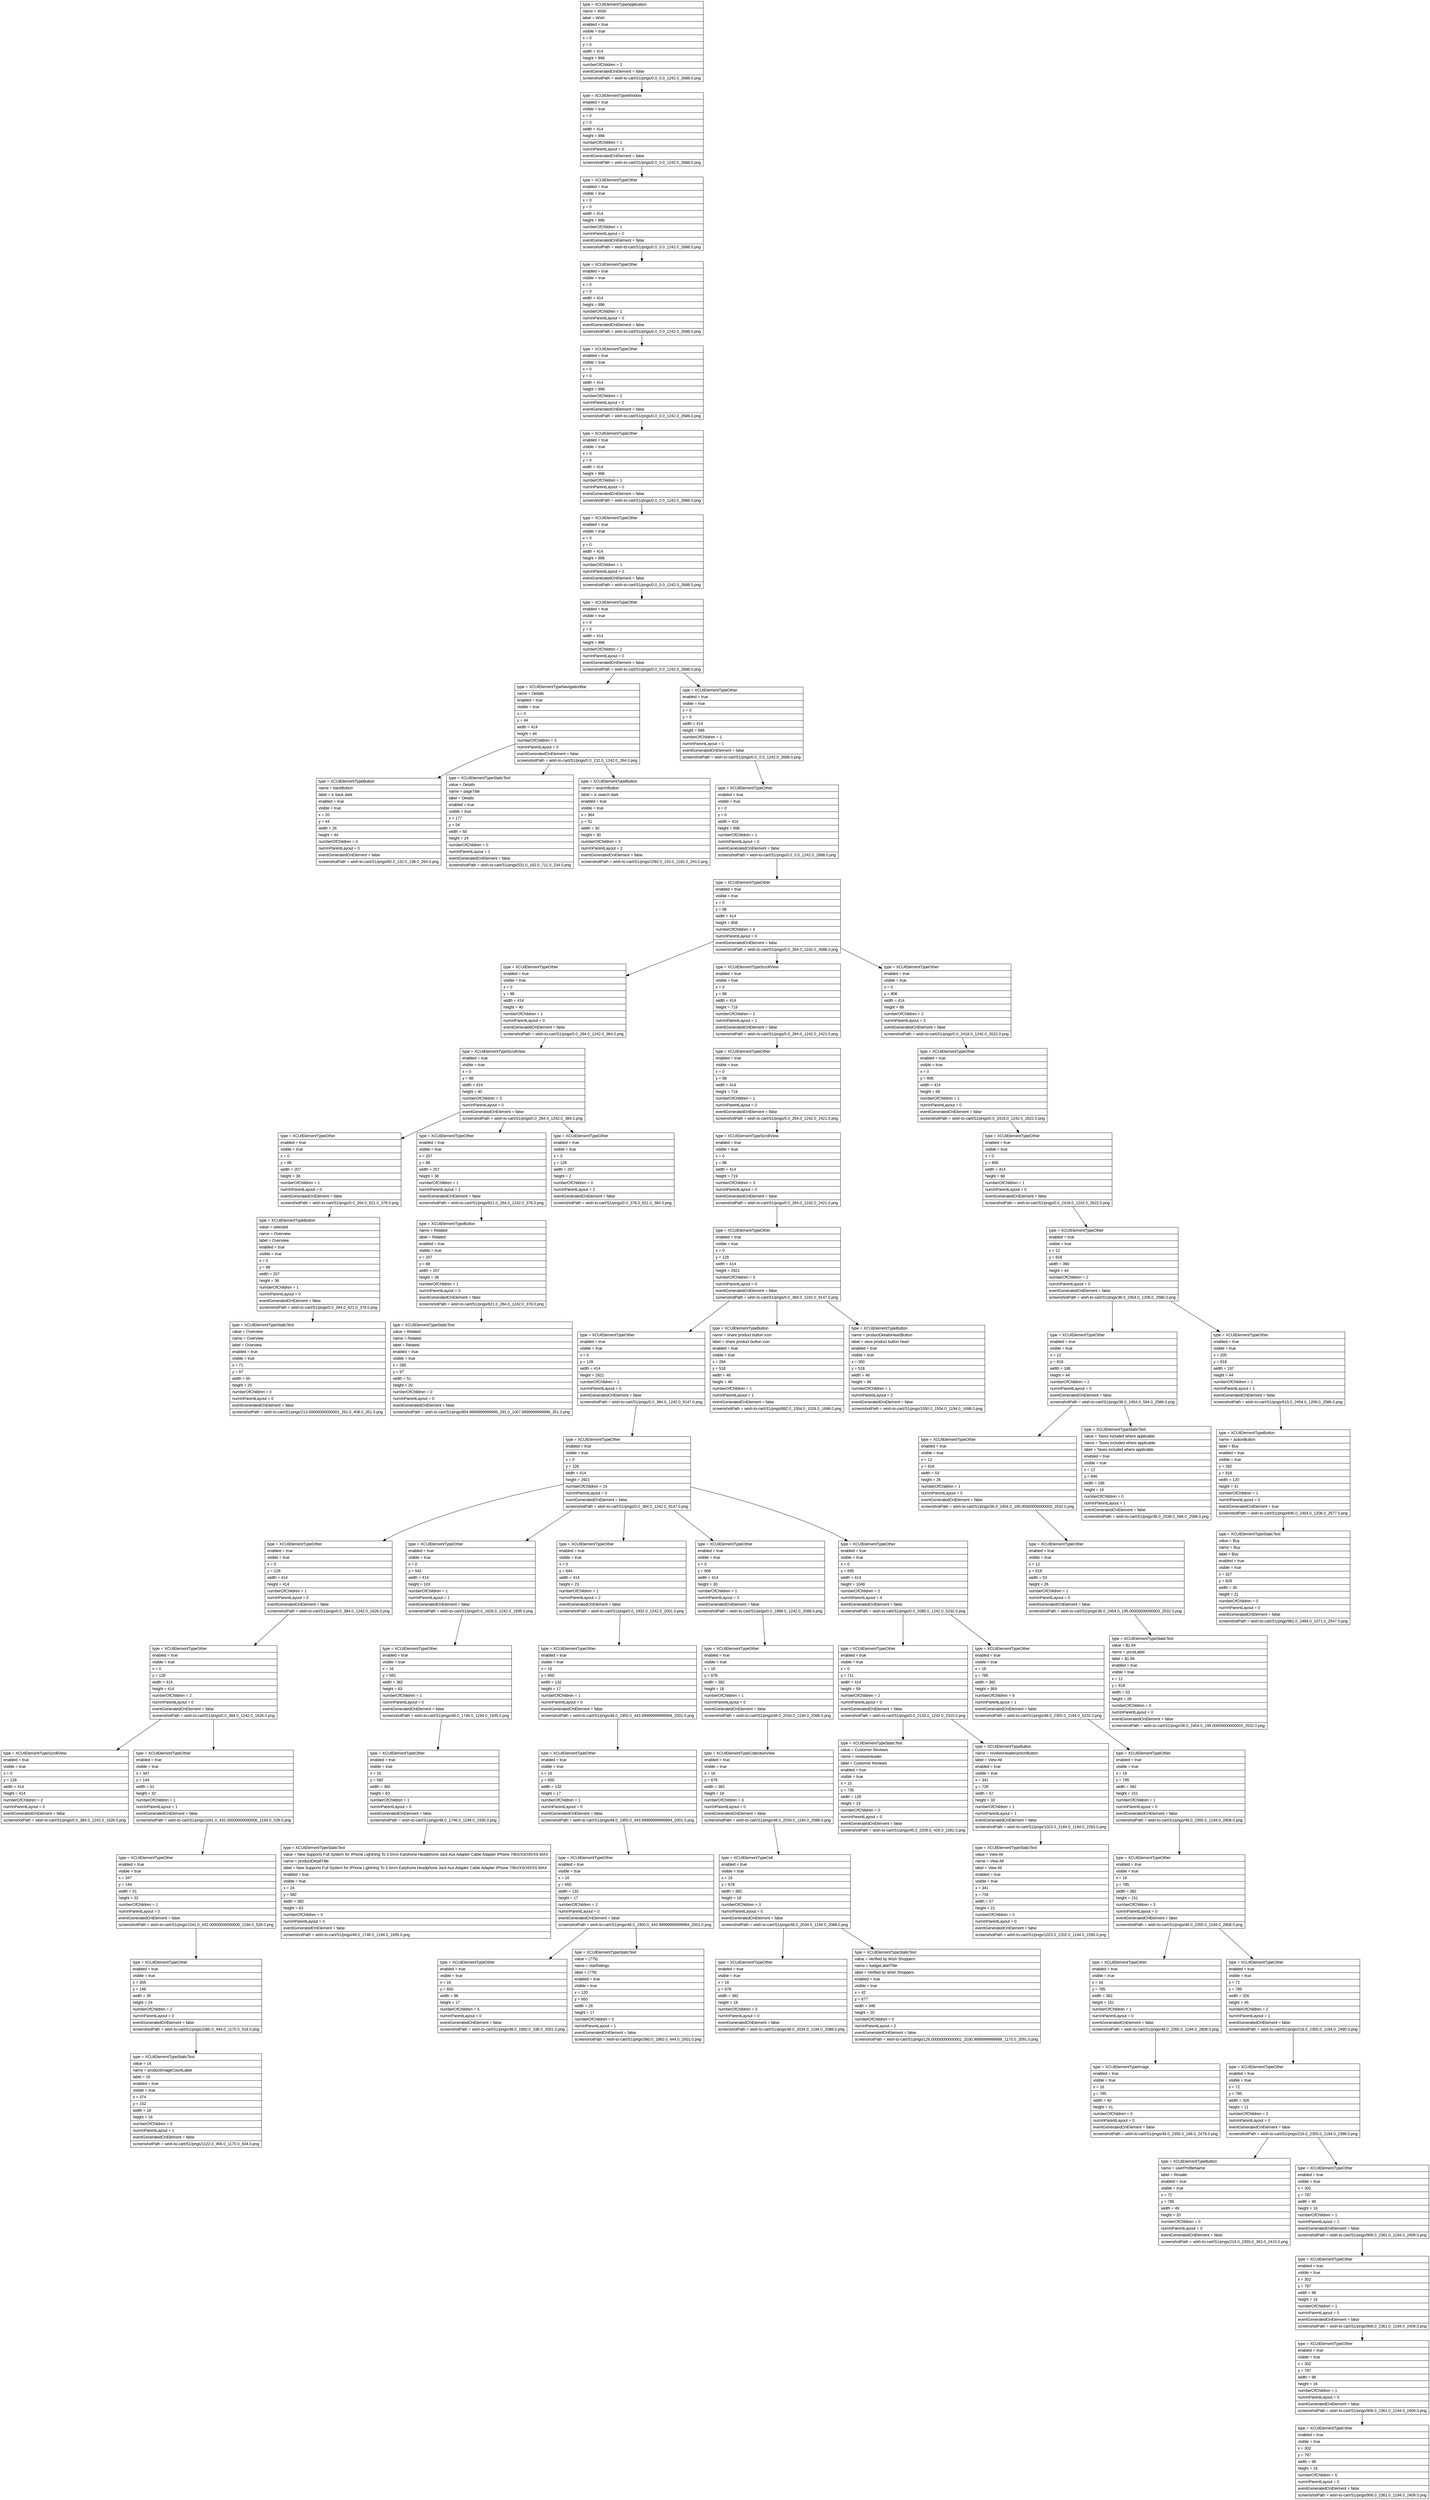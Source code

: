 digraph Layout {

	node [shape=record fontname=Arial];

	0	[label="{type = XCUIElementTypeApplication\l|name = Wish\l|label = Wish\l|enabled = true\l|visible = true\l|x = 0\l|y = 0\l|width = 414\l|height = 896\l|numberOfChildren = 2\l|eventGeneratedOnElement = false \l|screenshotPath = wish-to-cart/S1/pngs/0.0_0.0_1242.0_2688.0.png\l}"]
	1	[label="{type = XCUIElementTypeWindow\l|enabled = true\l|visible = true\l|x = 0\l|y = 0\l|width = 414\l|height = 896\l|numberOfChildren = 1\l|numInParentLayout = 0\l|eventGeneratedOnElement = false \l|screenshotPath = wish-to-cart/S1/pngs/0.0_0.0_1242.0_2688.0.png\l}"]
	2	[label="{type = XCUIElementTypeOther\l|enabled = true\l|visible = true\l|x = 0\l|y = 0\l|width = 414\l|height = 896\l|numberOfChildren = 1\l|numInParentLayout = 0\l|eventGeneratedOnElement = false \l|screenshotPath = wish-to-cart/S1/pngs/0.0_0.0_1242.0_2688.0.png\l}"]
	3	[label="{type = XCUIElementTypeOther\l|enabled = true\l|visible = true\l|x = 0\l|y = 0\l|width = 414\l|height = 896\l|numberOfChildren = 1\l|numInParentLayout = 0\l|eventGeneratedOnElement = false \l|screenshotPath = wish-to-cart/S1/pngs/0.0_0.0_1242.0_2688.0.png\l}"]
	4	[label="{type = XCUIElementTypeOther\l|enabled = true\l|visible = true\l|x = 0\l|y = 0\l|width = 414\l|height = 896\l|numberOfChildren = 2\l|numInParentLayout = 0\l|eventGeneratedOnElement = false \l|screenshotPath = wish-to-cart/S1/pngs/0.0_0.0_1242.0_2688.0.png\l}"]
	5	[label="{type = XCUIElementTypeOther\l|enabled = true\l|visible = true\l|x = 0\l|y = 0\l|width = 414\l|height = 896\l|numberOfChildren = 1\l|numInParentLayout = 0\l|eventGeneratedOnElement = false \l|screenshotPath = wish-to-cart/S1/pngs/0.0_0.0_1242.0_2688.0.png\l}"]
	6	[label="{type = XCUIElementTypeOther\l|enabled = true\l|visible = true\l|x = 0\l|y = 0\l|width = 414\l|height = 896\l|numberOfChildren = 1\l|numInParentLayout = 0\l|eventGeneratedOnElement = false \l|screenshotPath = wish-to-cart/S1/pngs/0.0_0.0_1242.0_2688.0.png\l}"]
	7	[label="{type = XCUIElementTypeOther\l|enabled = true\l|visible = true\l|x = 0\l|y = 0\l|width = 414\l|height = 896\l|numberOfChildren = 2\l|numInParentLayout = 0\l|eventGeneratedOnElement = false \l|screenshotPath = wish-to-cart/S1/pngs/0.0_0.0_1242.0_2688.0.png\l}"]
	8	[label="{type = XCUIElementTypeNavigationBar\l|name = Details\l|enabled = true\l|visible = true\l|x = 0\l|y = 44\l|width = 414\l|height = 44\l|numberOfChildren = 3\l|numInParentLayout = 0\l|eventGeneratedOnElement = false \l|screenshotPath = wish-to-cart/S1/pngs/0.0_132.0_1242.0_264.0.png\l}"]
	9	[label="{type = XCUIElementTypeOther\l|enabled = true\l|visible = true\l|x = 0\l|y = 0\l|width = 414\l|height = 896\l|numberOfChildren = 1\l|numInParentLayout = 1\l|eventGeneratedOnElement = false \l|screenshotPath = wish-to-cart/S1/pngs/0.0_0.0_1242.0_2688.0.png\l}"]
	10	[label="{type = XCUIElementTypeButton\l|name = backButton\l|label = ic back dark\l|enabled = true\l|visible = true\l|x = 20\l|y = 44\l|width = 26\l|height = 44\l|numberOfChildren = 0\l|numInParentLayout = 0\l|eventGeneratedOnElement = false \l|screenshotPath = wish-to-cart/S1/pngs/60.0_132.0_138.0_264.0.png\l}"]
	11	[label="{type = XCUIElementTypeStaticText\l|value = Details\l|name = pageTitle\l|label = Details\l|enabled = true\l|visible = true\l|x = 177\l|y = 54\l|width = 60\l|height = 24\l|numberOfChildren = 0\l|numInParentLayout = 1\l|eventGeneratedOnElement = false \l|screenshotPath = wish-to-cart/S1/pngs/531.0_162.0_711.0_234.0.png\l}"]
	12	[label="{type = XCUIElementTypeButton\l|name = searchButton\l|label = ic search dark\l|enabled = true\l|visible = true\l|x = 364\l|y = 51\l|width = 30\l|height = 30\l|numberOfChildren = 0\l|numInParentLayout = 2\l|eventGeneratedOnElement = false \l|screenshotPath = wish-to-cart/S1/pngs/1092.0_153.0_1182.0_243.0.png\l}"]
	13	[label="{type = XCUIElementTypeOther\l|enabled = true\l|visible = true\l|x = 0\l|y = 0\l|width = 414\l|height = 896\l|numberOfChildren = 1\l|numInParentLayout = 0\l|eventGeneratedOnElement = false \l|screenshotPath = wish-to-cart/S1/pngs/0.0_0.0_1242.0_2688.0.png\l}"]
	14	[label="{type = XCUIElementTypeOther\l|enabled = true\l|visible = true\l|x = 0\l|y = 88\l|width = 414\l|height = 808\l|numberOfChildren = 4\l|numInParentLayout = 0\l|eventGeneratedOnElement = false \l|screenshotPath = wish-to-cart/S1/pngs/0.0_264.0_1242.0_2688.0.png\l}"]
	15	[label="{type = XCUIElementTypeOther\l|enabled = true\l|visible = true\l|x = 0\l|y = 88\l|width = 414\l|height = 40\l|numberOfChildren = 1\l|numInParentLayout = 0\l|eventGeneratedOnElement = false \l|screenshotPath = wish-to-cart/S1/pngs/0.0_264.0_1242.0_384.0.png\l}"]
	16	[label="{type = XCUIElementTypeScrollView\l|enabled = true\l|visible = true\l|x = 0\l|y = 88\l|width = 414\l|height = 719\l|numberOfChildren = 2\l|numInParentLayout = 1\l|eventGeneratedOnElement = false \l|screenshotPath = wish-to-cart/S1/pngs/0.0_264.0_1242.0_2421.0.png\l}"]
	17	[label="{type = XCUIElementTypeOther\l|enabled = true\l|visible = true\l|x = 0\l|y = 806\l|width = 414\l|height = 68\l|numberOfChildren = 2\l|numInParentLayout = 3\l|eventGeneratedOnElement = false \l|screenshotPath = wish-to-cart/S1/pngs/0.0_2418.0_1242.0_2622.0.png\l}"]
	18	[label="{type = XCUIElementTypeScrollView\l|enabled = true\l|visible = true\l|x = 0\l|y = 88\l|width = 414\l|height = 40\l|numberOfChildren = 3\l|numInParentLayout = 0\l|eventGeneratedOnElement = false \l|screenshotPath = wish-to-cart/S1/pngs/0.0_264.0_1242.0_384.0.png\l}"]
	19	[label="{type = XCUIElementTypeOther\l|enabled = true\l|visible = true\l|x = 0\l|y = 88\l|width = 414\l|height = 719\l|numberOfChildren = 1\l|numInParentLayout = 0\l|eventGeneratedOnElement = false \l|screenshotPath = wish-to-cart/S1/pngs/0.0_264.0_1242.0_2421.0.png\l}"]
	20	[label="{type = XCUIElementTypeOther\l|enabled = true\l|visible = true\l|x = 0\l|y = 806\l|width = 414\l|height = 68\l|numberOfChildren = 1\l|numInParentLayout = 0\l|eventGeneratedOnElement = false \l|screenshotPath = wish-to-cart/S1/pngs/0.0_2418.0_1242.0_2622.0.png\l}"]
	21	[label="{type = XCUIElementTypeOther\l|enabled = true\l|visible = true\l|x = 0\l|y = 88\l|width = 207\l|height = 38\l|numberOfChildren = 1\l|numInParentLayout = 0\l|eventGeneratedOnElement = false \l|screenshotPath = wish-to-cart/S1/pngs/0.0_264.0_621.0_378.0.png\l}"]
	22	[label="{type = XCUIElementTypeOther\l|enabled = true\l|visible = true\l|x = 207\l|y = 88\l|width = 207\l|height = 38\l|numberOfChildren = 1\l|numInParentLayout = 1\l|eventGeneratedOnElement = false \l|screenshotPath = wish-to-cart/S1/pngs/621.0_264.0_1242.0_378.0.png\l}"]
	23	[label="{type = XCUIElementTypeOther\l|enabled = true\l|visible = true\l|x = 0\l|y = 126\l|width = 207\l|height = 2\l|numberOfChildren = 0\l|numInParentLayout = 2\l|eventGeneratedOnElement = false \l|screenshotPath = wish-to-cart/S1/pngs/0.0_378.0_621.0_384.0.png\l}"]
	24	[label="{type = XCUIElementTypeScrollView\l|enabled = true\l|visible = true\l|x = 0\l|y = 88\l|width = 414\l|height = 719\l|numberOfChildren = 3\l|numInParentLayout = 0\l|eventGeneratedOnElement = false \l|screenshotPath = wish-to-cart/S1/pngs/0.0_264.0_1242.0_2421.0.png\l}"]
	25	[label="{type = XCUIElementTypeOther\l|enabled = true\l|visible = true\l|x = 0\l|y = 806\l|width = 414\l|height = 68\l|numberOfChildren = 1\l|numInParentLayout = 0\l|eventGeneratedOnElement = false \l|screenshotPath = wish-to-cart/S1/pngs/0.0_2418.0_1242.0_2622.0.png\l}"]
	26	[label="{type = XCUIElementTypeButton\l|value = selected\l|name = Overview\l|label = Overview\l|enabled = true\l|visible = true\l|x = 0\l|y = 88\l|width = 207\l|height = 38\l|numberOfChildren = 1\l|numInParentLayout = 0\l|eventGeneratedOnElement = false \l|screenshotPath = wish-to-cart/S1/pngs/0.0_264.0_621.0_378.0.png\l}"]
	27	[label="{type = XCUIElementTypeButton\l|name = Related\l|label = Related\l|enabled = true\l|visible = true\l|x = 207\l|y = 88\l|width = 207\l|height = 38\l|numberOfChildren = 1\l|numInParentLayout = 0\l|eventGeneratedOnElement = false \l|screenshotPath = wish-to-cart/S1/pngs/621.0_264.0_1242.0_378.0.png\l}"]
	28	[label="{type = XCUIElementTypeOther\l|enabled = true\l|visible = true\l|x = 0\l|y = 128\l|width = 414\l|height = 2921\l|numberOfChildren = 3\l|numInParentLayout = 0\l|eventGeneratedOnElement = false \l|screenshotPath = wish-to-cart/S1/pngs/0.0_384.0_1242.0_9147.0.png\l}"]
	29	[label="{type = XCUIElementTypeOther\l|enabled = true\l|visible = true\l|x = 12\l|y = 818\l|width = 390\l|height = 44\l|numberOfChildren = 2\l|numInParentLayout = 0\l|eventGeneratedOnElement = false \l|screenshotPath = wish-to-cart/S1/pngs/36.0_2454.0_1206.0_2586.0.png\l}"]
	30	[label="{type = XCUIElementTypeStaticText\l|value = Overview\l|name = Overview\l|label = Overview\l|enabled = true\l|visible = true\l|x = 71\l|y = 97\l|width = 65\l|height = 20\l|numberOfChildren = 0\l|numInParentLayout = 0\l|eventGeneratedOnElement = false \l|screenshotPath = wish-to-cart/S1/pngs/213.00000000000003_291.0_408.0_351.0.png\l}"]
	31	[label="{type = XCUIElementTypeStaticText\l|value = Related\l|name = Related\l|label = Related\l|enabled = true\l|visible = true\l|x = 285\l|y = 97\l|width = 51\l|height = 20\l|numberOfChildren = 0\l|numInParentLayout = 0\l|eventGeneratedOnElement = false \l|screenshotPath = wish-to-cart/S1/pngs/854.9999999999999_291.0_1007.9999999999999_351.0.png\l}"]
	32	[label="{type = XCUIElementTypeOther\l|enabled = true\l|visible = true\l|x = 0\l|y = 128\l|width = 414\l|height = 2921\l|numberOfChildren = 1\l|numInParentLayout = 0\l|eventGeneratedOnElement = false \l|screenshotPath = wish-to-cart/S1/pngs/0.0_384.0_1242.0_9147.0.png\l}"]
	33	[label="{type = XCUIElementTypeButton\l|name = share product button icon\l|label = share product button icon\l|enabled = true\l|visible = true\l|x = 294\l|y = 518\l|width = 48\l|height = 48\l|numberOfChildren = 1\l|numInParentLayout = 1\l|eventGeneratedOnElement = false \l|screenshotPath = wish-to-cart/S1/pngs/882.0_1554.0_1026.0_1698.0.png\l}"]
	34	[label="{type = XCUIElementTypeButton\l|name = productDetailsHeartButton\l|label = save product button heart\l|enabled = true\l|visible = true\l|x = 350\l|y = 518\l|width = 48\l|height = 48\l|numberOfChildren = 1\l|numInParentLayout = 2\l|eventGeneratedOnElement = false \l|screenshotPath = wish-to-cart/S1/pngs/1050.0_1554.0_1194.0_1698.0.png\l}"]
	35	[label="{type = XCUIElementTypeOther\l|enabled = true\l|visible = true\l|x = 12\l|y = 818\l|width = 186\l|height = 44\l|numberOfChildren = 2\l|numInParentLayout = 0\l|eventGeneratedOnElement = false \l|screenshotPath = wish-to-cart/S1/pngs/36.0_2454.0_594.0_2586.0.png\l}"]
	36	[label="{type = XCUIElementTypeOther\l|enabled = true\l|visible = true\l|x = 205\l|y = 818\l|width = 197\l|height = 44\l|numberOfChildren = 1\l|numInParentLayout = 1\l|eventGeneratedOnElement = false \l|screenshotPath = wish-to-cart/S1/pngs/615.0_2454.0_1206.0_2586.0.png\l}"]
	37	[label="{type = XCUIElementTypeOther\l|enabled = true\l|visible = true\l|x = 0\l|y = 128\l|width = 414\l|height = 2921\l|numberOfChildren = 15\l|numInParentLayout = 0\l|eventGeneratedOnElement = false \l|screenshotPath = wish-to-cart/S1/pngs/0.0_384.0_1242.0_9147.0.png\l}"]
	38	[label="{type = XCUIElementTypeOther\l|enabled = true\l|visible = true\l|x = 12\l|y = 818\l|width = 53\l|height = 26\l|numberOfChildren = 1\l|numInParentLayout = 0\l|eventGeneratedOnElement = false \l|screenshotPath = wish-to-cart/S1/pngs/36.0_2454.0_195.00000000000003_2532.0.png\l}"]
	39	[label="{type = XCUIElementTypeStaticText\l|value = Taxes included where applicable\l|name = Taxes included where applicable\l|label = Taxes included where applicable\l|enabled = true\l|visible = true\l|x = 12\l|y = 846\l|width = 186\l|height = 16\l|numberOfChildren = 0\l|numInParentLayout = 1\l|eventGeneratedOnElement = false \l|screenshotPath = wish-to-cart/S1/pngs/36.0_2538.0_594.0_2586.0.png\l}"]
	40	[label="{type = XCUIElementTypeButton\l|name = actionButton\l|label = Buy\l|enabled = true\l|visible = true\l|x = 282\l|y = 818\l|width = 120\l|height = 41\l|numberOfChildren = 1\l|numInParentLayout = 0\l|eventGeneratedOnElement = true \l|screenshotPath = wish-to-cart/S1/pngs/846.0_2454.0_1206.0_2577.0.png\l}"]
	41	[label="{type = XCUIElementTypeOther\l|enabled = true\l|visible = true\l|x = 0\l|y = 128\l|width = 414\l|height = 414\l|numberOfChildren = 1\l|numInParentLayout = 0\l|eventGeneratedOnElement = false \l|screenshotPath = wish-to-cart/S1/pngs/0.0_384.0_1242.0_1626.0.png\l}"]
	42	[label="{type = XCUIElementTypeOther\l|enabled = true\l|visible = true\l|x = 0\l|y = 542\l|width = 414\l|height = 103\l|numberOfChildren = 1\l|numInParentLayout = 1\l|eventGeneratedOnElement = false \l|screenshotPath = wish-to-cart/S1/pngs/0.0_1626.0_1242.0_1935.0.png\l}"]
	43	[label="{type = XCUIElementTypeOther\l|enabled = true\l|visible = true\l|x = 0\l|y = 644\l|width = 414\l|height = 23\l|numberOfChildren = 1\l|numInParentLayout = 2\l|eventGeneratedOnElement = false \l|screenshotPath = wish-to-cart/S1/pngs/0.0_1932.0_1242.0_2001.0.png\l}"]
	44	[label="{type = XCUIElementTypeOther\l|enabled = true\l|visible = true\l|x = 0\l|y = 666\l|width = 414\l|height = 30\l|numberOfChildren = 1\l|numInParentLayout = 3\l|eventGeneratedOnElement = false \l|screenshotPath = wish-to-cart/S1/pngs/0.0_1998.0_1242.0_2088.0.png\l}"]
	45	[label="{type = XCUIElementTypeOther\l|enabled = true\l|visible = true\l|x = 0\l|y = 695\l|width = 414\l|height = 1049\l|numberOfChildren = 2\l|numInParentLayout = 4\l|eventGeneratedOnElement = false \l|screenshotPath = wish-to-cart/S1/pngs/0.0_2085.0_1242.0_5232.0.png\l}"]
	46	[label="{type = XCUIElementTypeOther\l|enabled = true\l|visible = true\l|x = 12\l|y = 818\l|width = 53\l|height = 26\l|numberOfChildren = 1\l|numInParentLayout = 0\l|eventGeneratedOnElement = false \l|screenshotPath = wish-to-cart/S1/pngs/36.0_2454.0_195.00000000000003_2532.0.png\l}"]
	47	[label="{type = XCUIElementTypeStaticText\l|value = Buy\l|name = Buy\l|label = Buy\l|enabled = true\l|visible = true\l|x = 327\l|y = 828\l|width = 30\l|height = 21\l|numberOfChildren = 0\l|numInParentLayout = 0\l|eventGeneratedOnElement = false \l|screenshotPath = wish-to-cart/S1/pngs/981.0_2484.0_1071.0_2547.0.png\l}"]
	48	[label="{type = XCUIElementTypeOther\l|enabled = true\l|visible = true\l|x = 0\l|y = 128\l|width = 414\l|height = 414\l|numberOfChildren = 2\l|numInParentLayout = 0\l|eventGeneratedOnElement = false \l|screenshotPath = wish-to-cart/S1/pngs/0.0_384.0_1242.0_1626.0.png\l}"]
	49	[label="{type = XCUIElementTypeOther\l|enabled = true\l|visible = true\l|x = 16\l|y = 582\l|width = 382\l|height = 63\l|numberOfChildren = 1\l|numInParentLayout = 0\l|eventGeneratedOnElement = false \l|screenshotPath = wish-to-cart/S1/pngs/48.0_1746.0_1194.0_1935.0.png\l}"]
	50	[label="{type = XCUIElementTypeOther\l|enabled = true\l|visible = true\l|x = 16\l|y = 650\l|width = 132\l|height = 17\l|numberOfChildren = 1\l|numInParentLayout = 0\l|eventGeneratedOnElement = false \l|screenshotPath = wish-to-cart/S1/pngs/48.0_1950.0_443.99999999999994_2001.0.png\l}"]
	51	[label="{type = XCUIElementTypeOther\l|enabled = true\l|visible = true\l|x = 16\l|y = 678\l|width = 382\l|height = 18\l|numberOfChildren = 1\l|numInParentLayout = 0\l|eventGeneratedOnElement = false \l|screenshotPath = wish-to-cart/S1/pngs/48.0_2034.0_1194.0_2088.0.png\l}"]
	52	[label="{type = XCUIElementTypeOther\l|enabled = true\l|visible = true\l|x = 0\l|y = 711\l|width = 414\l|height = 59\l|numberOfChildren = 2\l|numInParentLayout = 0\l|eventGeneratedOnElement = false \l|screenshotPath = wish-to-cart/S1/pngs/0.0_2133.0_1242.0_2310.0.png\l}"]
	53	[label="{type = XCUIElementTypeOther\l|enabled = true\l|visible = true\l|x = 16\l|y = 785\l|width = 382\l|height = 959\l|numberOfChildren = 9\l|numInParentLayout = 1\l|eventGeneratedOnElement = false \l|screenshotPath = wish-to-cart/S1/pngs/48.0_2355.0_1194.0_5232.0.png\l}"]
	54	[label="{type = XCUIElementTypeStaticText\l|value = $1.94\l|name = priceLabel\l|label = $1.94\l|enabled = true\l|visible = true\l|x = 12\l|y = 818\l|width = 53\l|height = 26\l|numberOfChildren = 0\l|numInParentLayout = 0\l|eventGeneratedOnElement = false \l|screenshotPath = wish-to-cart/S1/pngs/36.0_2454.0_195.00000000000003_2532.0.png\l}"]
	55	[label="{type = XCUIElementTypeScrollView\l|enabled = true\l|visible = true\l|x = 0\l|y = 128\l|width = 414\l|height = 414\l|numberOfChildren = 2\l|numInParentLayout = 0\l|eventGeneratedOnElement = false \l|screenshotPath = wish-to-cart/S1/pngs/0.0_384.0_1242.0_1626.0.png\l}"]
	56	[label="{type = XCUIElementTypeOther\l|enabled = true\l|visible = true\l|x = 347\l|y = 144\l|width = 51\l|height = 32\l|numberOfChildren = 1\l|numInParentLayout = 1\l|eventGeneratedOnElement = false \l|screenshotPath = wish-to-cart/S1/pngs/1041.0_432.00000000000006_1194.0_528.0.png\l}"]
	57	[label="{type = XCUIElementTypeOther\l|enabled = true\l|visible = true\l|x = 16\l|y = 582\l|width = 382\l|height = 63\l|numberOfChildren = 1\l|numInParentLayout = 0\l|eventGeneratedOnElement = false \l|screenshotPath = wish-to-cart/S1/pngs/48.0_1746.0_1194.0_1935.0.png\l}"]
	58	[label="{type = XCUIElementTypeOther\l|enabled = true\l|visible = true\l|x = 16\l|y = 650\l|width = 132\l|height = 17\l|numberOfChildren = 1\l|numInParentLayout = 0\l|eventGeneratedOnElement = false \l|screenshotPath = wish-to-cart/S1/pngs/48.0_1950.0_443.99999999999994_2001.0.png\l}"]
	59	[label="{type = XCUIElementTypeCollectionView\l|enabled = true\l|visible = true\l|x = 16\l|y = 678\l|width = 382\l|height = 18\l|numberOfChildren = 3\l|numInParentLayout = 0\l|eventGeneratedOnElement = false \l|screenshotPath = wish-to-cart/S1/pngs/48.0_2034.0_1194.0_2088.0.png\l}"]
	60	[label="{type = XCUIElementTypeStaticText\l|value = Customer Reviews\l|name = reviewsHeader\l|label = Customer Reviews\l|enabled = true\l|visible = true\l|x = 15\l|y = 735\l|width = 128\l|height = 19\l|numberOfChildren = 0\l|numInParentLayout = 0\l|eventGeneratedOnElement = false \l|screenshotPath = wish-to-cart/S1/pngs/45.0_2205.0_429.0_2262.0.png\l}"]
	61	[label="{type = XCUIElementTypeButton\l|name = reviewsHeaderactionButton\l|label = View All\l|enabled = true\l|visible = true\l|x = 341\l|y = 728\l|width = 57\l|height = 33\l|numberOfChildren = 1\l|numInParentLayout = 1\l|eventGeneratedOnElement = false \l|screenshotPath = wish-to-cart/S1/pngs/1023.0_2184.0_1194.0_2283.0.png\l}"]
	62	[label="{type = XCUIElementTypeOther\l|enabled = true\l|visible = true\l|x = 16\l|y = 785\l|width = 382\l|height = 151\l|numberOfChildren = 1\l|numInParentLayout = 0\l|eventGeneratedOnElement = false \l|screenshotPath = wish-to-cart/S1/pngs/48.0_2355.0_1194.0_2808.0.png\l}"]
	63	[label="{type = XCUIElementTypeOther\l|enabled = true\l|visible = true\l|x = 347\l|y = 144\l|width = 51\l|height = 32\l|numberOfChildren = 1\l|numInParentLayout = 0\l|eventGeneratedOnElement = false \l|screenshotPath = wish-to-cart/S1/pngs/1041.0_432.00000000000006_1194.0_528.0.png\l}"]
	64	[label="{type = XCUIElementTypeStaticText\l|value =  New Supports Full System for IPhone Lightning To 3.5mm Earphone Headphone Jack Aux Adapter Cable Adapter IPhone 7/8/x/XS/XR/XS MAX\l|name = productDetailTitle\l|label =  New Supports Full System for IPhone Lightning To 3.5mm Earphone Headphone Jack Aux Adapter Cable Adapter IPhone 7/8/x/XS/XR/XS MAX\l|enabled = true\l|visible = true\l|x = 16\l|y = 582\l|width = 382\l|height = 63\l|numberOfChildren = 0\l|numInParentLayout = 0\l|eventGeneratedOnElement = false \l|screenshotPath = wish-to-cart/S1/pngs/48.0_1746.0_1194.0_1935.0.png\l}"]
	65	[label="{type = XCUIElementTypeOther\l|enabled = true\l|visible = true\l|x = 16\l|y = 650\l|width = 132\l|height = 17\l|numberOfChildren = 2\l|numInParentLayout = 0\l|eventGeneratedOnElement = false \l|screenshotPath = wish-to-cart/S1/pngs/48.0_1950.0_443.99999999999994_2001.0.png\l}"]
	66	[label="{type = XCUIElementTypeCell\l|enabled = true\l|visible = true\l|x = 16\l|y = 678\l|width = 382\l|height = 18\l|numberOfChildren = 3\l|numInParentLayout = 0\l|eventGeneratedOnElement = false \l|screenshotPath = wish-to-cart/S1/pngs/48.0_2034.0_1194.0_2088.0.png\l}"]
	67	[label="{type = XCUIElementTypeStaticText\l|value = View All\l|name = View All\l|label = View All\l|enabled = true\l|visible = true\l|x = 341\l|y = 734\l|width = 57\l|height = 21\l|numberOfChildren = 0\l|numInParentLayout = 0\l|eventGeneratedOnElement = false \l|screenshotPath = wish-to-cart/S1/pngs/1023.0_2202.0_1194.0_2265.0.png\l}"]
	68	[label="{type = XCUIElementTypeOther\l|enabled = true\l|visible = true\l|x = 16\l|y = 785\l|width = 382\l|height = 151\l|numberOfChildren = 3\l|numInParentLayout = 0\l|eventGeneratedOnElement = false \l|screenshotPath = wish-to-cart/S1/pngs/48.0_2355.0_1194.0_2808.0.png\l}"]
	69	[label="{type = XCUIElementTypeOther\l|enabled = true\l|visible = true\l|x = 355\l|y = 148\l|width = 35\l|height = 24\l|numberOfChildren = 2\l|numInParentLayout = 0\l|eventGeneratedOnElement = false \l|screenshotPath = wish-to-cart/S1/pngs/1065.0_444.0_1170.0_516.0.png\l}"]
	70	[label="{type = XCUIElementTypeOther\l|enabled = true\l|visible = true\l|x = 16\l|y = 650\l|width = 96\l|height = 17\l|numberOfChildren = 5\l|numInParentLayout = 0\l|eventGeneratedOnElement = false \l|screenshotPath = wish-to-cart/S1/pngs/48.0_1950.0_336.0_2001.0.png\l}"]
	71	[label="{type = XCUIElementTypeStaticText\l|value = (779)\l|name = starRatings\l|label = (779)\l|enabled = true\l|visible = true\l|x = 120\l|y = 650\l|width = 28\l|height = 17\l|numberOfChildren = 0\l|numInParentLayout = 1\l|eventGeneratedOnElement = false \l|screenshotPath = wish-to-cart/S1/pngs/360.0_1950.0_444.0_2001.0.png\l}"]
	72	[label="{type = XCUIElementTypeOther\l|enabled = true\l|visible = true\l|x = 16\l|y = 678\l|width = 382\l|height = 18\l|numberOfChildren = 0\l|numInParentLayout = 0\l|eventGeneratedOnElement = false \l|screenshotPath = wish-to-cart/S1/pngs/48.0_2034.0_1194.0_2088.0.png\l}"]
	73	[label="{type = XCUIElementTypeStaticText\l|value = Verified by Wish Shoppers\l|name = badgeLabelTitle\l|label = Verified by Wish Shoppers\l|enabled = true\l|visible = true\l|x = 42\l|y = 677\l|width = 348\l|height = 20\l|numberOfChildren = 0\l|numInParentLayout = 2\l|eventGeneratedOnElement = false \l|screenshotPath = wish-to-cart/S1/pngs/126.00000000000001_2030.9999999999998_1170.0_2091.0.png\l}"]
	74	[label="{type = XCUIElementTypeOther\l|enabled = true\l|visible = true\l|x = 16\l|y = 785\l|width = 382\l|height = 151\l|numberOfChildren = 1\l|numInParentLayout = 0\l|eventGeneratedOnElement = false \l|screenshotPath = wish-to-cart/S1/pngs/48.0_2355.0_1194.0_2808.0.png\l}"]
	75	[label="{type = XCUIElementTypeOther\l|enabled = true\l|visible = true\l|x = 72\l|y = 785\l|width = 326\l|height = 45\l|numberOfChildren = 2\l|numInParentLayout = 1\l|eventGeneratedOnElement = false \l|screenshotPath = wish-to-cart/S1/pngs/216.0_2355.0_1194.0_2490.0.png\l}"]
	76	[label="{type = XCUIElementTypeStaticText\l|value = 16\l|name = productImageCountLabel\l|label = 16\l|enabled = true\l|visible = true\l|x = 374\l|y = 152\l|width = 16\l|height = 16\l|numberOfChildren = 0\l|numInParentLayout = 1\l|eventGeneratedOnElement = false \l|screenshotPath = wish-to-cart/S1/pngs/1122.0_456.0_1170.0_504.0.png\l}"]
	77	[label="{type = XCUIElementTypeImage\l|enabled = true\l|visible = true\l|x = 16\l|y = 785\l|width = 40\l|height = 41\l|numberOfChildren = 0\l|numInParentLayout = 0\l|eventGeneratedOnElement = false \l|screenshotPath = wish-to-cart/S1/pngs/48.0_2355.0_168.0_2478.0.png\l}"]
	78	[label="{type = XCUIElementTypeOther\l|enabled = true\l|visible = true\l|x = 72\l|y = 785\l|width = 326\l|height = 11\l|numberOfChildren = 2\l|numInParentLayout = 0\l|eventGeneratedOnElement = false \l|screenshotPath = wish-to-cart/S1/pngs/216.0_2355.0_1194.0_2388.0.png\l}"]
	79	[label="{type = XCUIElementTypeButton\l|name = userProfileName\l|label = Rosalie\l|enabled = true\l|visible = true\l|x = 72\l|y = 785\l|width = 49\l|height = 20\l|numberOfChildren = 0\l|numInParentLayout = 0\l|eventGeneratedOnElement = false \l|screenshotPath = wish-to-cart/S1/pngs/216.0_2355.0_363.0_2415.0.png\l}"]
	80	[label="{type = XCUIElementTypeOther\l|enabled = true\l|visible = true\l|x = 302\l|y = 787\l|width = 96\l|height = 16\l|numberOfChildren = 1\l|numInParentLayout = 1\l|eventGeneratedOnElement = false \l|screenshotPath = wish-to-cart/S1/pngs/906.0_2361.0_1194.0_2409.0.png\l}"]
	81	[label="{type = XCUIElementTypeOther\l|enabled = true\l|visible = true\l|x = 302\l|y = 787\l|width = 96\l|height = 16\l|numberOfChildren = 1\l|numInParentLayout = 0\l|eventGeneratedOnElement = false \l|screenshotPath = wish-to-cart/S1/pngs/906.0_2361.0_1194.0_2409.0.png\l}"]
	82	[label="{type = XCUIElementTypeOther\l|enabled = true\l|visible = true\l|x = 302\l|y = 787\l|width = 96\l|height = 16\l|numberOfChildren = 1\l|numInParentLayout = 0\l|eventGeneratedOnElement = false \l|screenshotPath = wish-to-cart/S1/pngs/906.0_2361.0_1194.0_2409.0.png\l}"]
	83	[label="{type = XCUIElementTypeOther\l|enabled = true\l|visible = true\l|x = 302\l|y = 787\l|width = 96\l|height = 16\l|numberOfChildren = 5\l|numInParentLayout = 0\l|eventGeneratedOnElement = false \l|screenshotPath = wish-to-cart/S1/pngs/906.0_2361.0_1194.0_2409.0.png\l}"]


	0 -> 1
	1 -> 2
	2 -> 3
	3 -> 4
	4 -> 5
	5 -> 6
	6 -> 7
	7 -> 8
	7 -> 9
	8 -> 10
	8 -> 11
	8 -> 12
	9 -> 13
	13 -> 14
	14 -> 15
	14 -> 16
	14 -> 17
	15 -> 18
	16 -> 19
	17 -> 20
	18 -> 21
	18 -> 22
	18 -> 23
	19 -> 24
	20 -> 25
	21 -> 26
	22 -> 27
	24 -> 28
	25 -> 29
	26 -> 30
	27 -> 31
	28 -> 32
	28 -> 33
	28 -> 34
	29 -> 35
	29 -> 36
	32 -> 37
	35 -> 38
	35 -> 39
	36 -> 40
	37 -> 41
	37 -> 42
	37 -> 43
	37 -> 44
	37 -> 45
	38 -> 46
	40 -> 47
	41 -> 48
	42 -> 49
	43 -> 50
	44 -> 51
	45 -> 52
	45 -> 53
	46 -> 54
	48 -> 55
	48 -> 56
	49 -> 57
	50 -> 58
	51 -> 59
	52 -> 60
	52 -> 61
	53 -> 62
	56 -> 63
	57 -> 64
	58 -> 65
	59 -> 66
	61 -> 67
	62 -> 68
	63 -> 69
	65 -> 70
	65 -> 71
	66 -> 72
	66 -> 73
	68 -> 74
	68 -> 75
	69 -> 76
	74 -> 77
	75 -> 78
	78 -> 79
	78 -> 80
	80 -> 81
	81 -> 82
	82 -> 83


}